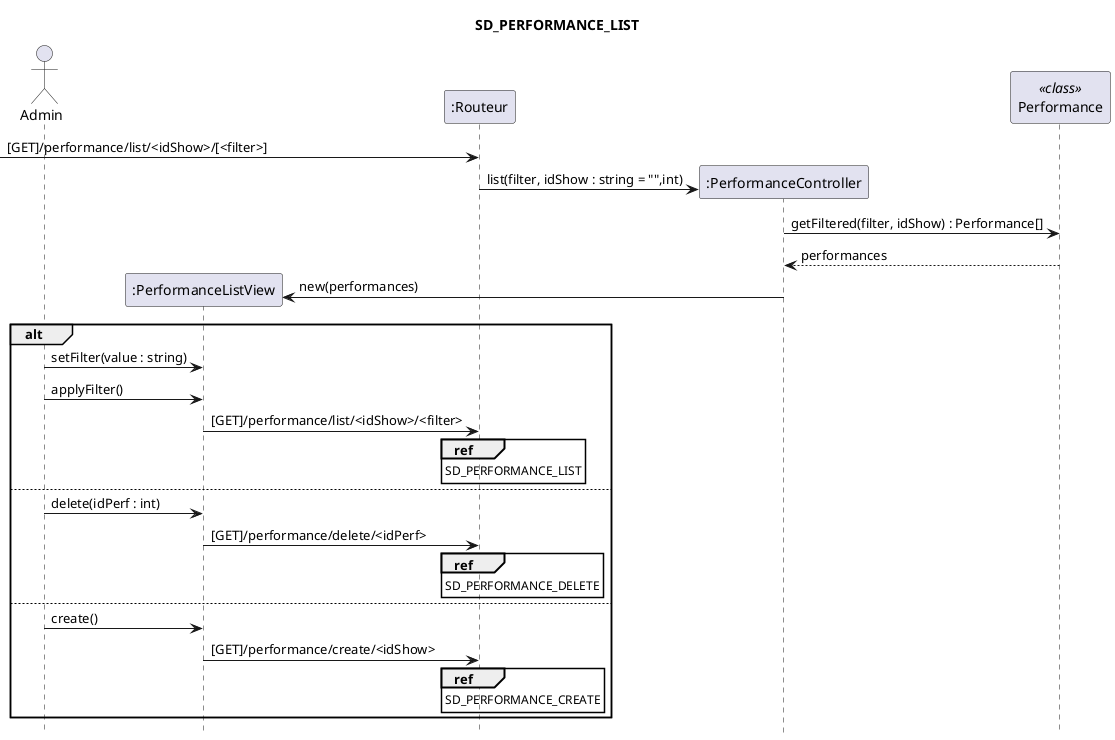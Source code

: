 @startuml SD_PERFORMANCE_LIST
title SD_PERFORMANCE_LIST
hide footbox
Actor "Admin" as A
Participant ":PerformanceListView" as PL
Participant ":Routeur" as R
Participant ":PerformanceController" as PC
Participant "Performance"  as P <<class>>
-> R : [GET]/performance/list/<idShow>/[<filter>]
create PC
R -> PC : list(filter, idShow : string = "",int)
PC -> P : getFiltered(filter, idShow) : Performance[]
P --> PC : performances
create PL 
PC -> PL : new(performances)
alt 
A -> PL : setFilter(value : string)
A -> PL : applyFilter()
PL -> R : [GET]/performance/list/<idShow>/<filter>
ref over R : SD_PERFORMANCE_LIST
else
A -> PL : delete(idPerf : int)
PL -> R : [GET]/performance/delete/<idPerf>
ref over R : SD_PERFORMANCE_DELETE
else
A -> PL : create()
PL ->R : [GET]/performance/create/<idShow>
ref over R : SD_PERFORMANCE_CREATE
end
@enduml